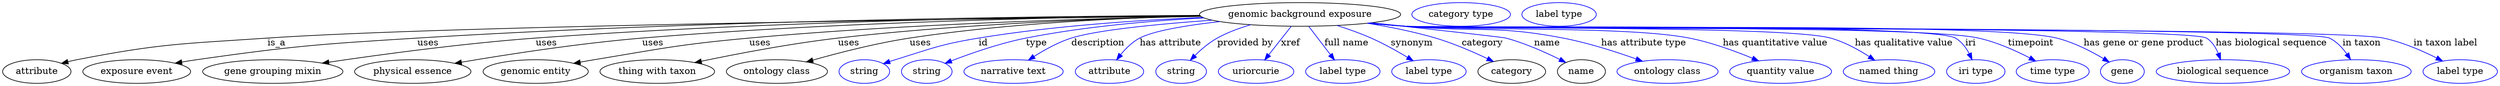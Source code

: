 digraph {
	graph [bb="0,0,3791.5,123"];
	node [label="\N"];
	"genomic background exposure"	[height=0.5,
		label="genomic background exposure",
		pos="1970,105",
		width=4.2427];
	attribute	[height=0.5,
		pos="51.995,18",
		width=1.4443];
	"genomic background exposure" -> attribute	[label=is_a,
		lp="416,61.5",
		pos="e,89.845,30.547 1818.6,102.39 1480.9,98.498 674.17,87.538 402,69 273.02,60.215 239.88,60.764 113,36 108.63,35.148 104.12,34.14 99.619,\
33.048"];
	"exposure event"	[height=0.5,
		pos="204,18",
		width=2.2748];
	"genomic background exposure" -> "exposure event"	[label=uses,
		lp="646.5,61.5",
		pos="e,261.97,30.733 1817.6,103.58 1568.8,102.09 1060,95.697 630,69 480.23,59.702 442.53,57.28 294,36 286.85,34.977 279.42,33.782 272.01,\
32.509"];
	"gene grouping mixin"	[height=0.5,
		pos="410,18",
		width=2.9608];
	"genomic background exposure" -> "gene grouping mixin"	[label=uses,
		lp="826.5,61.5",
		pos="e,485.33,30.766 1817.3,103.55 1595.3,101.95 1170.4,95.331 810,69 701.06,61.042 576.27,44.203 495.46,32.269"];
	"physical essence"	[height=0.5,
		pos="623,18",
		width=2.4553];
	"genomic background exposure" -> "physical essence"	[label=uses,
		lp="988.5,61.5",
		pos="e,687.06,30.521 1818,103.16 1622.1,101.05 1271.1,93.774 972,69 876.64,61.103 767.62,44.208 697.17,32.248"];
	"genomic entity"	[height=0.5,
		pos="809,18",
		width=2.2206];
	"genomic background exposure" -> "genomic entity"	[label=uses,
		lp="1152.5,61.5",
		pos="e,866.85,30.493 1819,102.01 1651.8,98.795 1374.1,90.458 1136,69 1029.6,59.417 1003.4,53.357 898,36 891.22,34.883 884.16,33.653 877.12,\
32.38"];
	"thing with taxon"	[height=0.5,
		pos="994,18",
		width=2.4192];
	"genomic background exposure" -> "thing with taxon"	[label=uses,
		lp="1288.5,61.5",
		pos="e,1051.4,31.552 1819.1,101.99 1677.4,98.795 1459.7,90.502 1272,69 1199.5,60.697 1117.3,45.151 1061.3,33.589"];
	"ontology class"	[height=0.5,
		pos="1176,18",
		width=2.1304];
	"genomic background exposure" -> "ontology class"	[label=uses,
		lp="1399.5,61.5",
		pos="e,1221.6,32.482 1818.7,102.34 1699.7,99.265 1530,90.964 1383,69 1331,61.229 1272.8,46.653 1231.5,35.236"];
	id	[color=blue,
		height=0.5,
		label=string,
		pos="1309,18",
		width=1.0652];
	"genomic background exposure" -> id	[color=blue,
		label=id,
		lp="1490,61.5",
		pos="e,1338.4,29.714 1822.1,100.45 1725.2,96.389 1595.9,87.677 1483,69 1435.7,61.179 1383,44.941 1348.2,33.085",
		style=solid];
	type	[color=blue,
		height=0.5,
		label=string,
		pos="1404,18",
		width=1.0652];
	"genomic background exposure" -> type	[color=blue,
		label=type,
		lp="1571,61.5",
		pos="e,1431.8,30.512 1823.9,99.736 1743.8,95.388 1643.3,86.628 1555,69 1515.3,61.081 1471.6,45.86 1441.5,34.283",
		style=solid];
	description	[color=blue,
		height=0.5,
		label="narrative text",
		pos="1536,18",
		width=2.0943];
	"genomic background exposure" -> description	[color=blue,
		label=description,
		lp="1663.5,61.5",
		pos="e,1558.4,35.41 1836.3,96.286 1755.9,90.525 1661.8,81.486 1623,69 1603.1,62.611 1582.8,51.251 1566.8,40.971",
		style=solid];
	"has attribute"	[color=blue,
		height=0.5,
		label=attribute,
		pos="1681,18",
		width=1.4443];
	"genomic background exposure" -> "has attribute"	[color=blue,
		label="has attribute",
		lp="1773,61.5",
		pos="e,1691.5,35.753 1847.6,94.205 1798,88.646 1747.5,80.46 1726,69 1714.8,63.046 1705.1,53.184 1697.5,43.784",
		style=solid];
	"provided by"	[color=blue,
		height=0.5,
		label=string,
		pos="1789,18",
		width=1.0652];
	"genomic background exposure" -> "provided by"	[color=blue,
		label="provided by",
		lp="1886.5,61.5",
		pos="e,1802.9,35.117 1894.8,89.276 1877.5,84.235 1859.6,77.613 1844,69 1831.5,62.111 1819.6,51.857 1810,42.425",
		style=solid];
	xref	[color=blue,
		height=0.5,
		label=uriorcurie,
		pos="1903,18",
		width=1.5887];
	"genomic background exposure" -> xref	[color=blue,
		label=xref,
		lp="1955.5,61.5",
		pos="e,1916.1,35.597 1956.4,86.799 1946.7,74.426 1933.4,57.555 1922.5,43.738",
		style=solid];
	"full name"	[color=blue,
		height=0.5,
		label="label type",
		pos="2035,18",
		width=1.5707];
	"genomic background exposure" -> "full name"	[color=blue,
		label="full name",
		lp="2040.5,61.5",
		pos="e,2022.3,35.597 1983.1,86.799 1992.6,74.426 2005.5,57.555 2016.1,43.738",
		style=solid];
	synonym	[color=blue,
		height=0.5,
		label="label type",
		pos="2166,18",
		width=1.5707];
	"genomic background exposure" -> synonym	[color=blue,
		label=synonym,
		lp="2140,61.5",
		pos="e,2142,34.385 2026,88.226 2043,82.817 2061.5,76.272 2078,69 2097,60.63 2117.2,49.339 2133.4,39.604",
		style=solid];
	category	[height=0.5,
		pos="2292,18",
		width=1.4263];
	"genomic background exposure" -> category	[color=blue,
		label=category,
		lp="2247.5,61.5",
		pos="e,2264.1,33.272 2072.2,91.567 2105.7,86.194 2142.8,78.828 2176,69 2203.2,60.944 2232.6,48.243 2255,37.659",
		style=solid];
	name	[height=0.5,
		pos="2398,18",
		width=1.011];
	"genomic background exposure" -> name	[color=blue,
		label=name,
		lp="2346,61.5",
		pos="e,2374.1,31.92 2078.3,92.264 2166.8,82.626 2277.9,70.35 2283,69 2311.7,61.339 2342.5,47.632 2365,36.505",
		style=solid];
	"has attribute type"	[color=blue,
		height=0.5,
		label="ontology class",
		pos="2529,18",
		width=2.1304];
	"genomic background exposure" -> "has attribute type"	[color=blue,
		label="has attribute type",
		lp="2493,61.5",
		pos="e,2490.8,33.754 2077.8,92.168 2095.5,90.347 2113.8,88.557 2131,87 2237.1,77.406 2265.4,89.11 2370,69 2408.1,61.68 2449.9,48.324 \
2481,37.256",
		style=solid];
	"has quantitative value"	[color=blue,
		height=0.5,
		label="quantity value",
		pos="2701,18",
		width=2.1484];
	"genomic background exposure" -> "has quantitative value"	[color=blue,
		label="has quantitative value",
		lp="2693,61.5",
		pos="e,2667.5,34.291 2075.1,91.928 2093.7,90.07 2112.9,88.331 2131,87 2226.6,79.963 2467.9,87.435 2562,69 2595.2,62.499 2631,49.437 2658,\
38.294",
		style=solid];
	"has qualitative value"	[color=blue,
		height=0.5,
		label="named thing",
		pos="2866,18",
		width=1.9318];
	"genomic background exposure" -> "has qualitative value"	[color=blue,
		label="has qualitative value",
		lp="2888.5,61.5",
		pos="e,2844.3,35.185 2074.3,91.802 2093.1,89.934 2112.6,88.224 2131,87 2202.6,82.226 2707.8,88.143 2777,69 2797.9,63.22 2819.1,51.544 \
2835.6,40.929",
		style=solid];
	iri	[color=blue,
		height=0.5,
		label="iri type",
		pos="2998,18",
		width=1.2277];
	"genomic background exposure" -> iri	[color=blue,
		label=iri,
		lp="2990,61.5",
		pos="e,2992.3,36.129 2073.8,91.748 2092.8,89.874 2112.5,88.175 2131,87 2177.4,84.058 2926.6,92.029 2967,69 2976.2,63.739 2983.1,54.512 \
2987.9,45.405",
		style=solid];
	timepoint	[color=blue,
		height=0.5,
		label="time type",
		pos="3115,18",
		width=1.5346];
	"genomic background exposure" -> timepoint	[color=blue,
		label=timepoint,
		lp="3082,61.5",
		pos="e,3089.1,34.028 2073.8,91.735 2092.8,89.862 2112.5,88.167 2131,87 2227.6,80.912 2907.5,89.994 3002,69 3029.5,62.893 3058.5,49.905 \
3080.2,38.698",
		style=solid];
	"has gene or gene product"	[color=blue,
		height=0.5,
		label=gene,
		pos="3221,18",
		width=0.92075];
	"genomic background exposure" -> "has gene or gene product"	[color=blue,
		label="has gene or gene product",
		lp="3253.5,61.5",
		pos="e,3201,32.387 2073.4,91.74 2092.5,89.853 2112.3,88.152 2131,87 2240.8,80.217 3014.2,95.249 3121,69 3146.5,62.723 3173.1,49.078 3192.4,\
37.625",
		style=solid];
	"has biological sequence"	[color=blue,
		height=0.5,
		label="biological sequence",
		pos="3374,18",
		width=2.8164];
	"genomic background exposure" -> "has biological sequence"	[color=blue,
		label="has biological sequence",
		lp="3447.5,61.5",
		pos="e,3370.3,36.042 2073.4,91.687 2092.5,89.806 2112.3,88.121 2131,87 2164.8,84.971 3320.3,87.001 3349,69 3357.4,63.692 3363.1,54.582 \
3366.9,45.582",
		style=solid];
	"in taxon"	[color=blue,
		height=0.5,
		label="organism taxon",
		pos="3577,18",
		width=2.3109];
	"genomic background exposure" -> "in taxon"	[color=blue,
		label="in taxon",
		lp="3585,61.5",
		pos="e,3568.1,36.298 2072.9,91.7 2092.2,89.804 2112.2,88.111 2131,87 2170,84.698 3500.8,85.921 3536,69 3546.8,63.784 3555.8,54.17 3562.5,\
44.756",
		style=solid];
	"in taxon label"	[color=blue,
		height=0.5,
		label="label type",
		pos="3735,18",
		width=1.5707];
	"genomic background exposure" -> "in taxon label"	[color=blue,
		label="in taxon label",
		lp="3712.5,61.5",
		pos="e,3708.1,34.099 2072.9,91.689 2092.2,89.794 2112.2,88.104 2131,87 2213.5,82.157 3537.2,86.059 3618,69 3646.4,63.013 3676.4,50.023 \
3698.9,38.783",
		style=solid];
	"named thing_category"	[color=blue,
		height=0.5,
		label="category type",
		pos="2215,105",
		width=2.0762];
	attribute_name	[color=blue,
		height=0.5,
		label="label type",
		pos="2364,105",
		width=1.5707];
}
